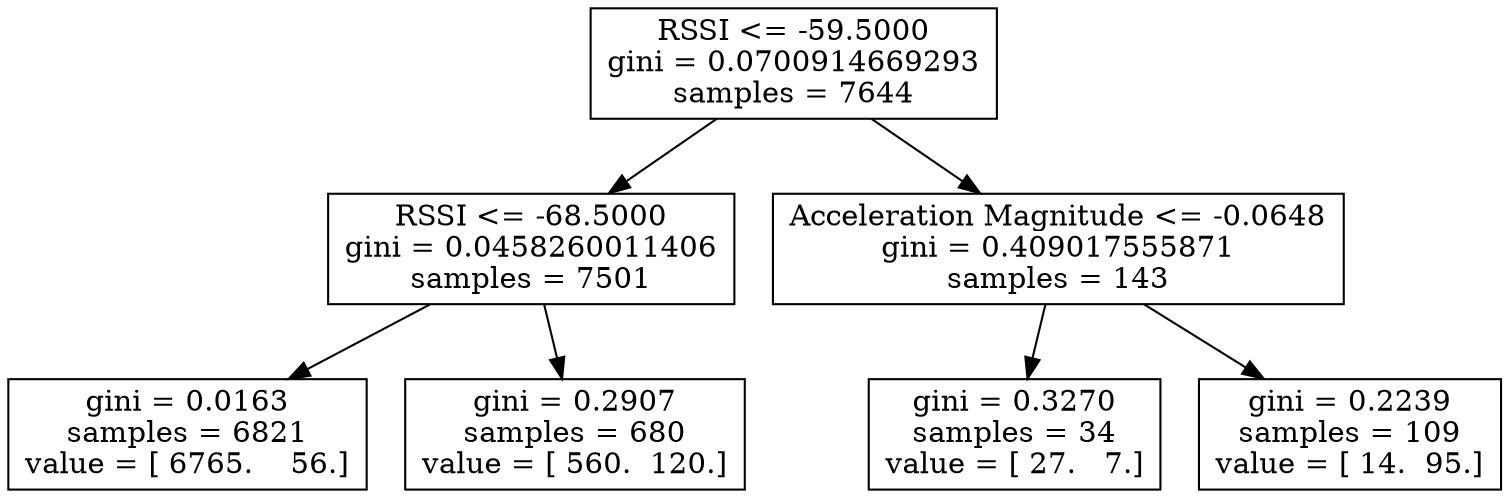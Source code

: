 digraph Tree {
0 [label="RSSI <= -59.5000\ngini = 0.0700914669293\nsamples = 7644", shape="box"] ;
1 [label="RSSI <= -68.5000\ngini = 0.0458260011406\nsamples = 7501", shape="box"] ;
0 -> 1 ;
2 [label="gini = 0.0163\nsamples = 6821\nvalue = [ 6765.    56.]", shape="box"] ;
1 -> 2 ;
3 [label="gini = 0.2907\nsamples = 680\nvalue = [ 560.  120.]", shape="box"] ;
1 -> 3 ;
4 [label="Acceleration Magnitude <= -0.0648\ngini = 0.409017555871\nsamples = 143", shape="box"] ;
0 -> 4 ;
5 [label="gini = 0.3270\nsamples = 34\nvalue = [ 27.   7.]", shape="box"] ;
4 -> 5 ;
6 [label="gini = 0.2239\nsamples = 109\nvalue = [ 14.  95.]", shape="box"] ;
4 -> 6 ;
}